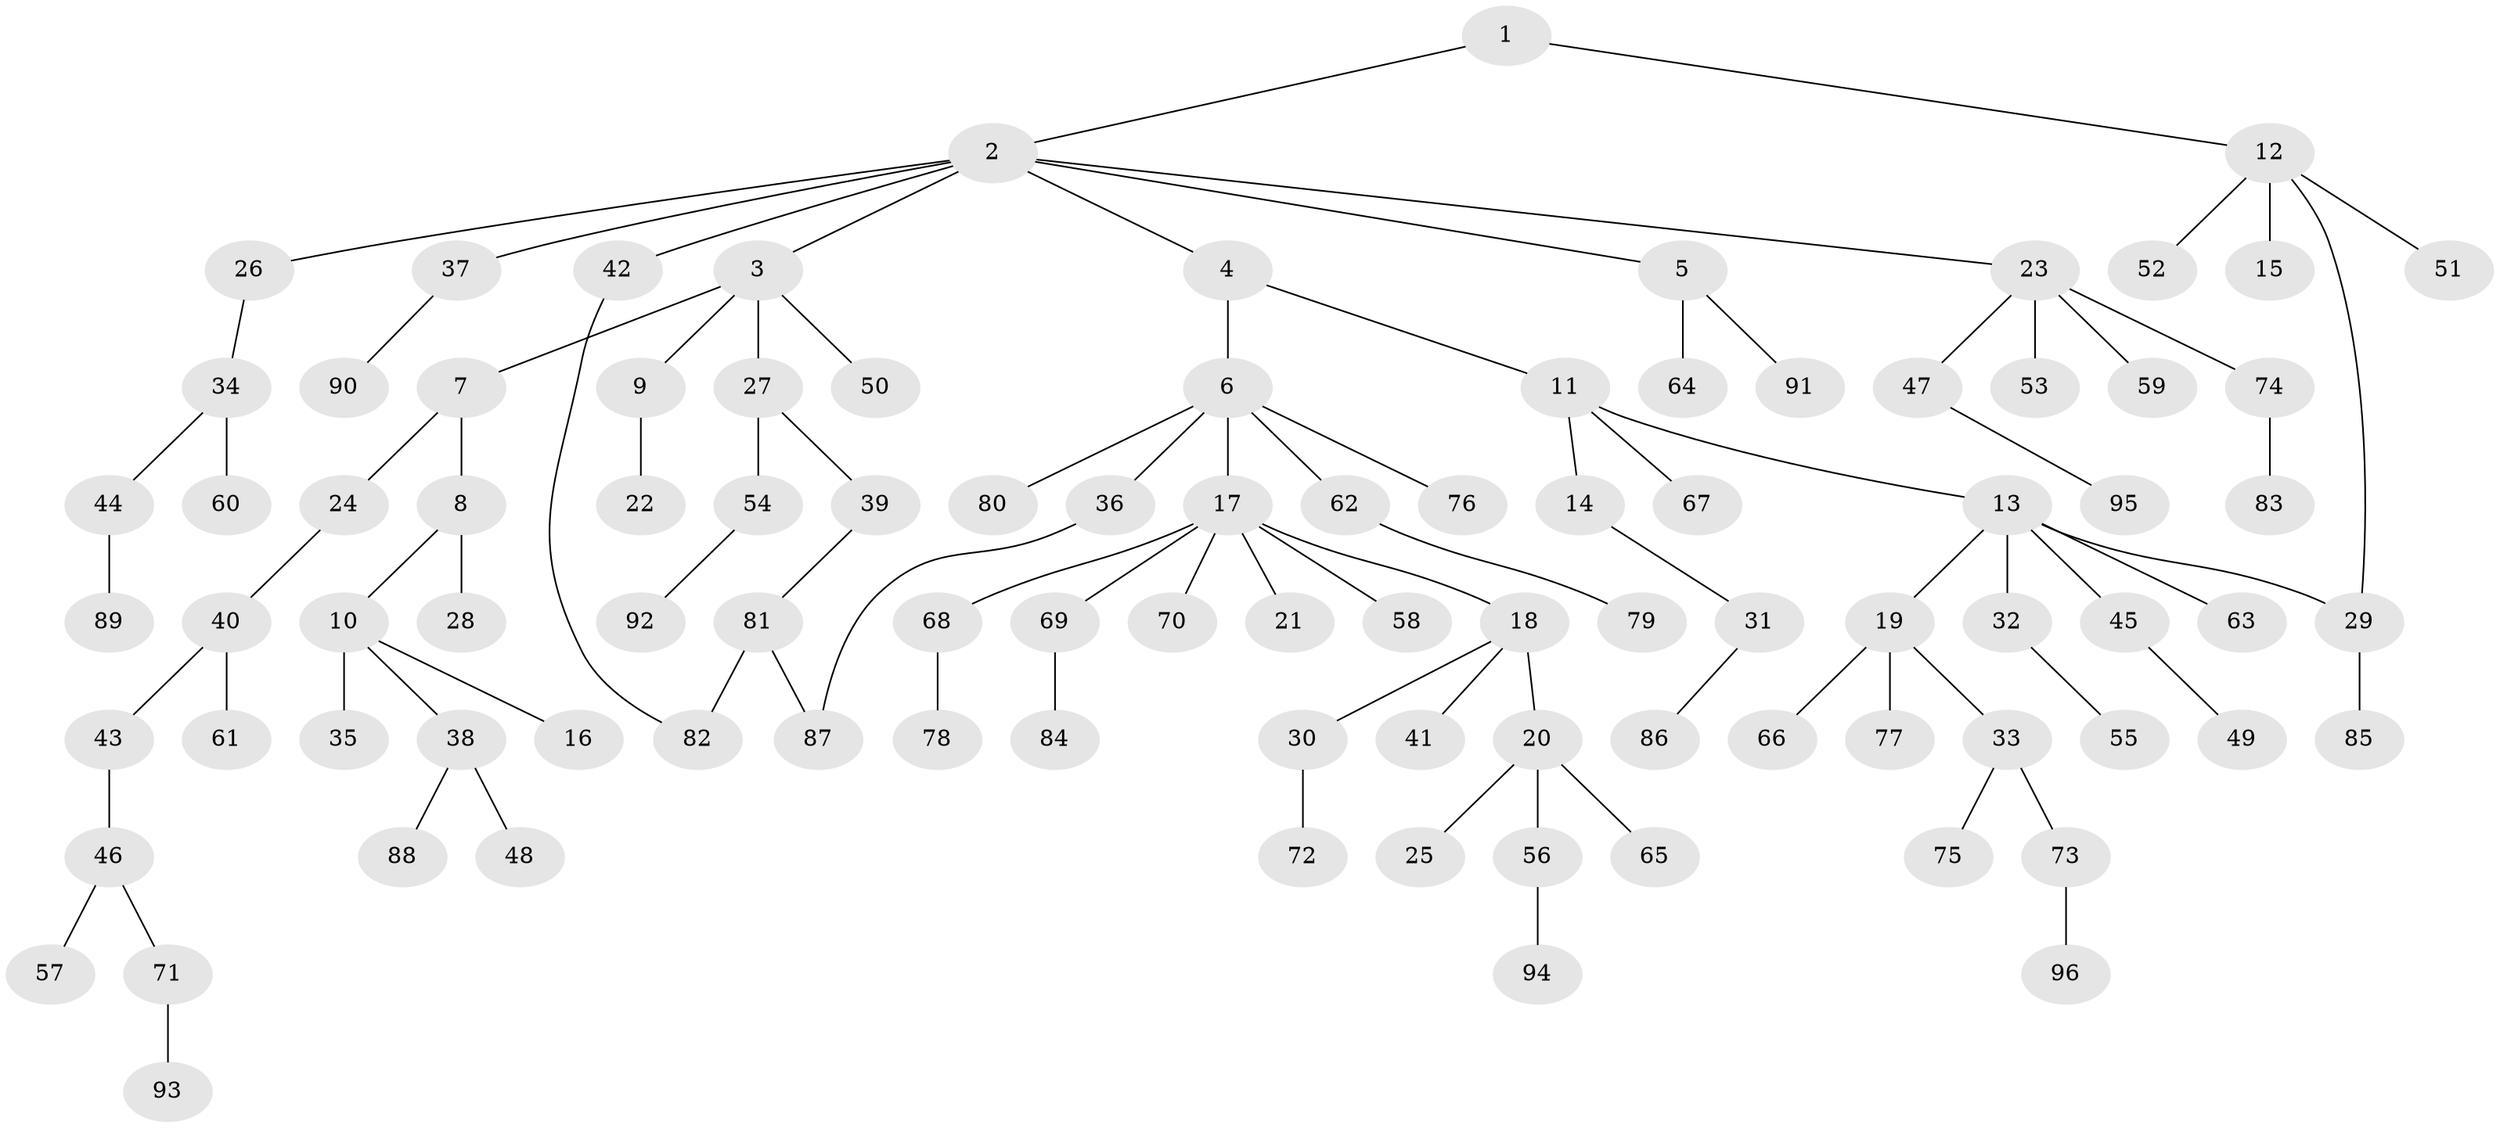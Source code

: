 // coarse degree distribution, {1: 0.6875, 5: 0.041666666666666664, 2: 0.1875, 4: 0.0625, 21: 0.020833333333333332}
// Generated by graph-tools (version 1.1) at 2025/45/03/04/25 21:45:35]
// undirected, 96 vertices, 98 edges
graph export_dot {
graph [start="1"]
  node [color=gray90,style=filled];
  1;
  2;
  3;
  4;
  5;
  6;
  7;
  8;
  9;
  10;
  11;
  12;
  13;
  14;
  15;
  16;
  17;
  18;
  19;
  20;
  21;
  22;
  23;
  24;
  25;
  26;
  27;
  28;
  29;
  30;
  31;
  32;
  33;
  34;
  35;
  36;
  37;
  38;
  39;
  40;
  41;
  42;
  43;
  44;
  45;
  46;
  47;
  48;
  49;
  50;
  51;
  52;
  53;
  54;
  55;
  56;
  57;
  58;
  59;
  60;
  61;
  62;
  63;
  64;
  65;
  66;
  67;
  68;
  69;
  70;
  71;
  72;
  73;
  74;
  75;
  76;
  77;
  78;
  79;
  80;
  81;
  82;
  83;
  84;
  85;
  86;
  87;
  88;
  89;
  90;
  91;
  92;
  93;
  94;
  95;
  96;
  1 -- 2;
  1 -- 12;
  2 -- 3;
  2 -- 4;
  2 -- 5;
  2 -- 23;
  2 -- 26;
  2 -- 37;
  2 -- 42;
  3 -- 7;
  3 -- 9;
  3 -- 27;
  3 -- 50;
  4 -- 6;
  4 -- 11;
  5 -- 64;
  5 -- 91;
  6 -- 17;
  6 -- 36;
  6 -- 62;
  6 -- 76;
  6 -- 80;
  7 -- 8;
  7 -- 24;
  8 -- 10;
  8 -- 28;
  9 -- 22;
  10 -- 16;
  10 -- 35;
  10 -- 38;
  11 -- 13;
  11 -- 14;
  11 -- 67;
  12 -- 15;
  12 -- 51;
  12 -- 52;
  12 -- 29;
  13 -- 19;
  13 -- 29;
  13 -- 32;
  13 -- 45;
  13 -- 63;
  14 -- 31;
  17 -- 18;
  17 -- 21;
  17 -- 58;
  17 -- 68;
  17 -- 69;
  17 -- 70;
  18 -- 20;
  18 -- 30;
  18 -- 41;
  19 -- 33;
  19 -- 66;
  19 -- 77;
  20 -- 25;
  20 -- 56;
  20 -- 65;
  23 -- 47;
  23 -- 53;
  23 -- 59;
  23 -- 74;
  24 -- 40;
  26 -- 34;
  27 -- 39;
  27 -- 54;
  29 -- 85;
  30 -- 72;
  31 -- 86;
  32 -- 55;
  33 -- 73;
  33 -- 75;
  34 -- 44;
  34 -- 60;
  36 -- 87;
  37 -- 90;
  38 -- 48;
  38 -- 88;
  39 -- 81;
  40 -- 43;
  40 -- 61;
  42 -- 82;
  43 -- 46;
  44 -- 89;
  45 -- 49;
  46 -- 57;
  46 -- 71;
  47 -- 95;
  54 -- 92;
  56 -- 94;
  62 -- 79;
  68 -- 78;
  69 -- 84;
  71 -- 93;
  73 -- 96;
  74 -- 83;
  81 -- 87;
  81 -- 82;
}

